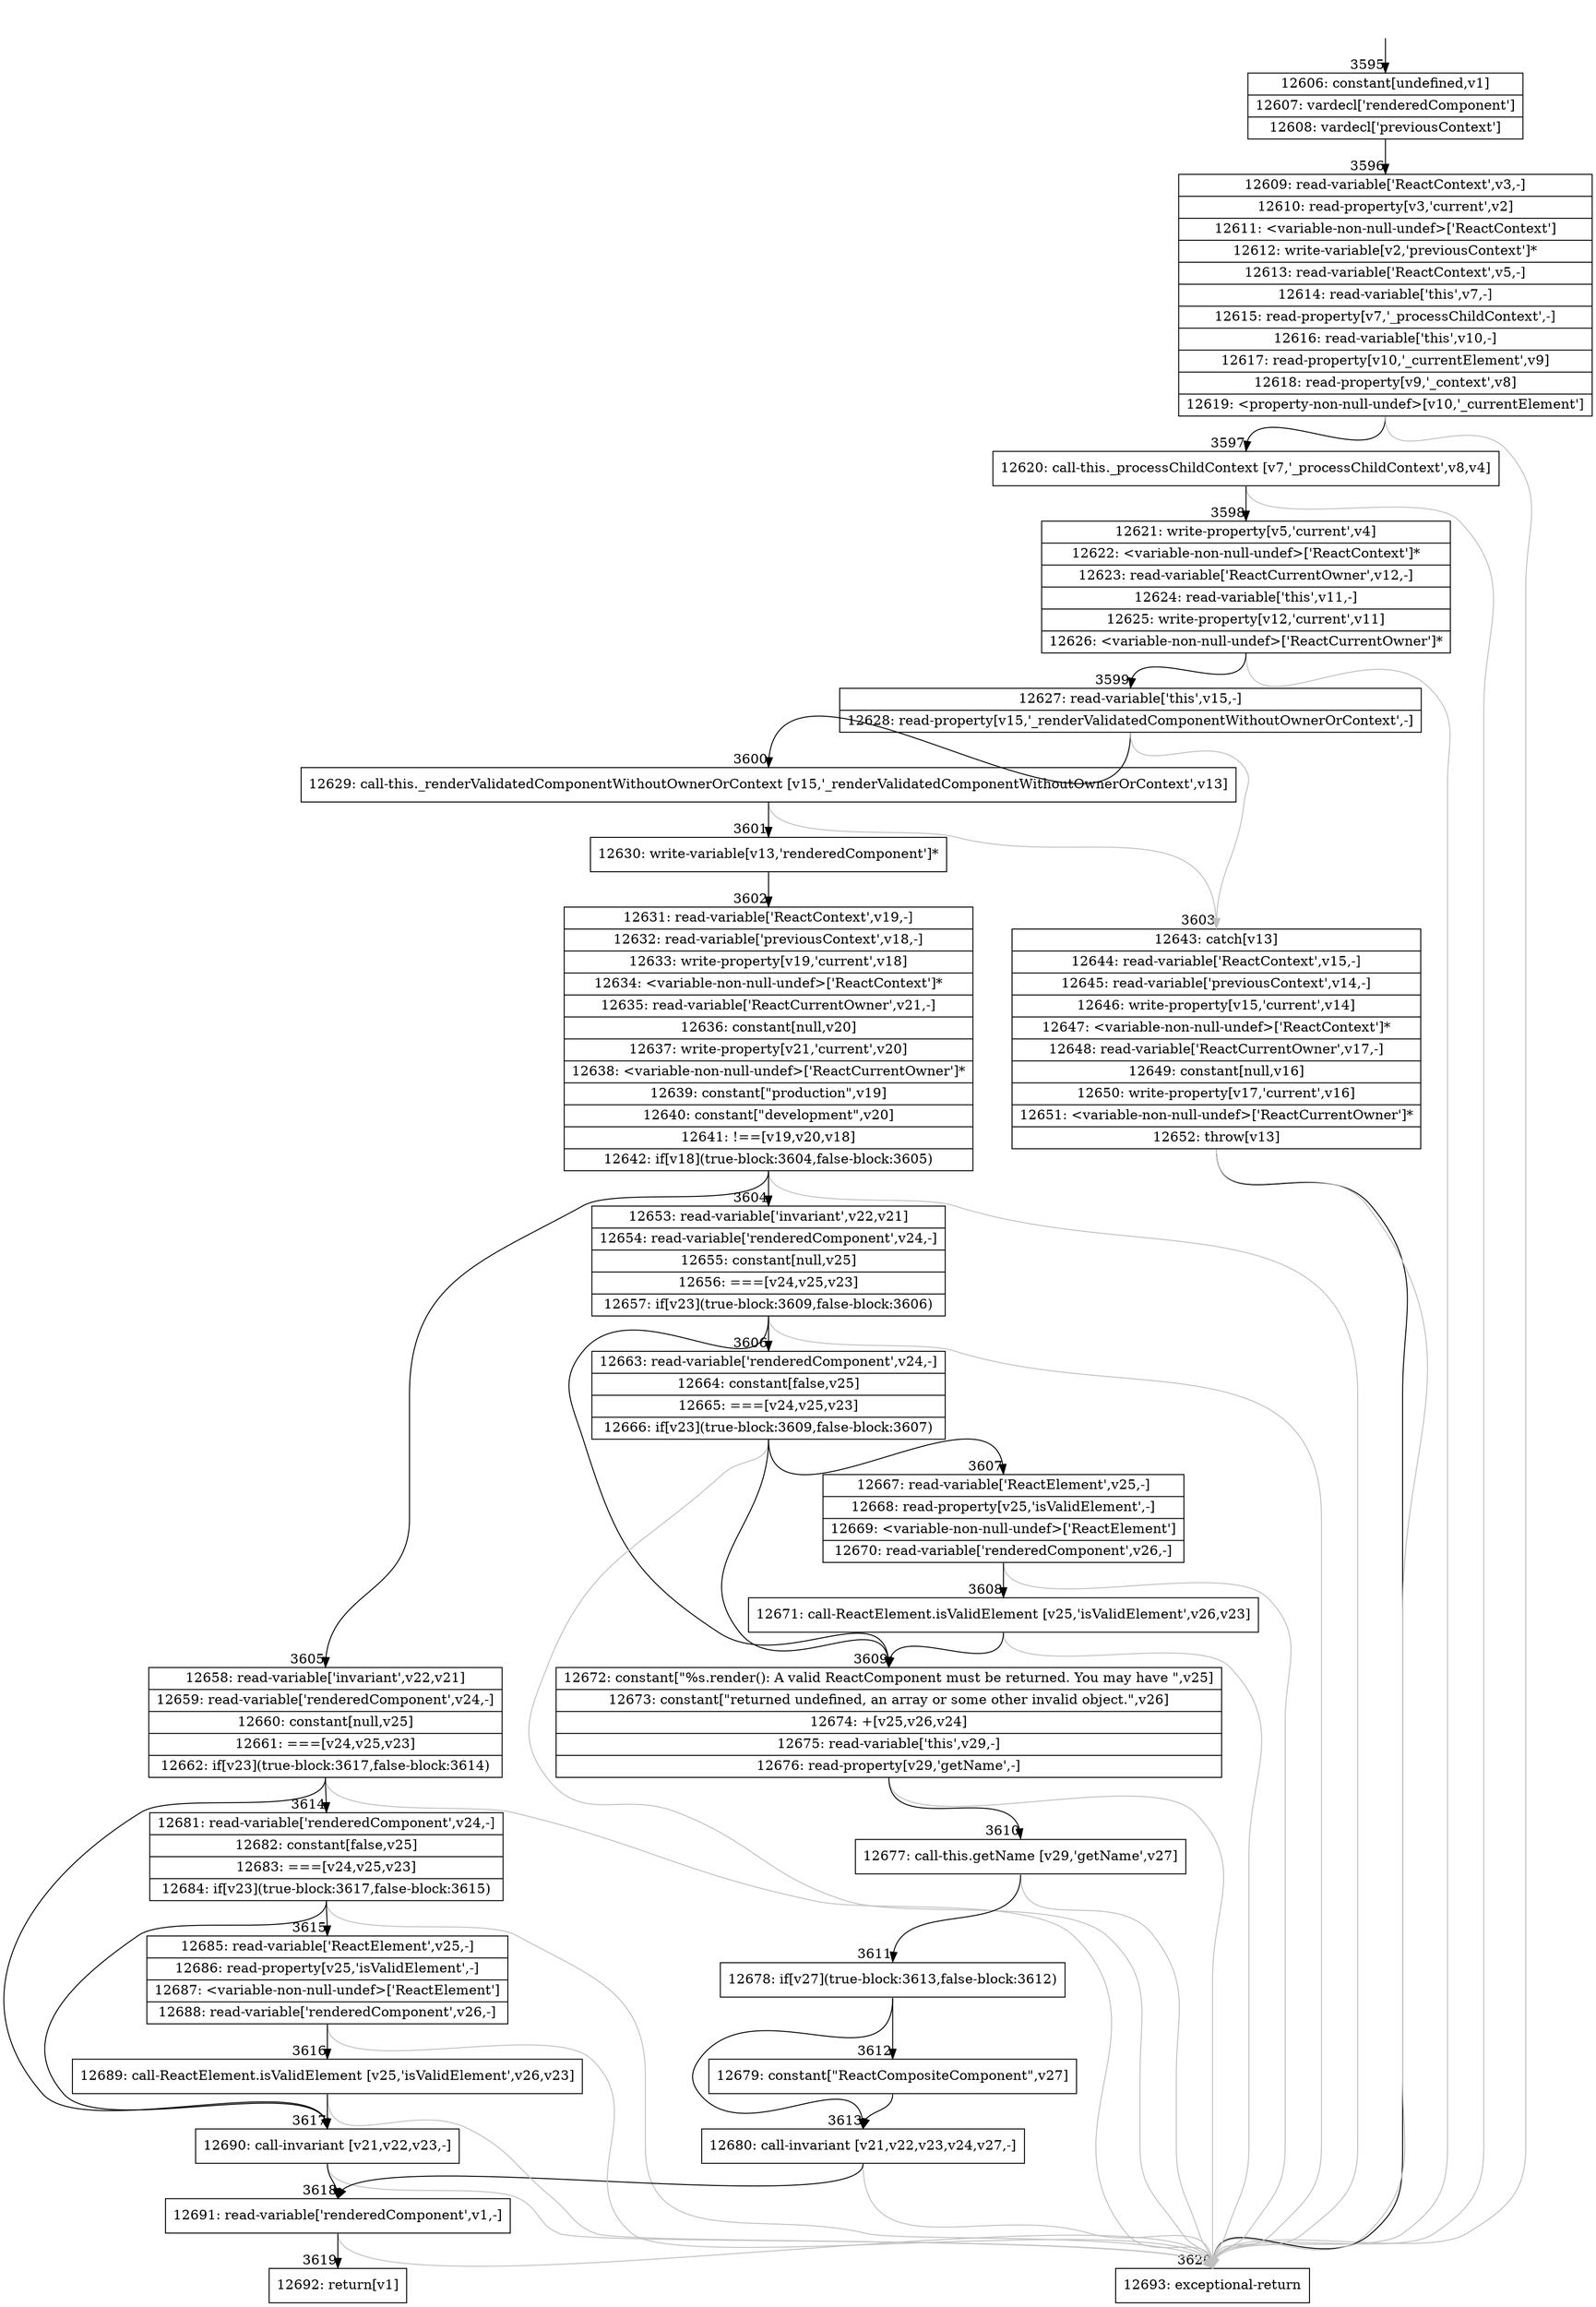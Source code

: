 digraph {
rankdir="TD"
BB_entry251[shape=none,label=""];
BB_entry251 -> BB3595 [tailport=s, headport=n, headlabel="    3595"]
BB3595 [shape=record label="{12606: constant[undefined,v1]|12607: vardecl['renderedComponent']|12608: vardecl['previousContext']}" ] 
BB3595 -> BB3596 [tailport=s, headport=n, headlabel="      3596"]
BB3596 [shape=record label="{12609: read-variable['ReactContext',v3,-]|12610: read-property[v3,'current',v2]|12611: \<variable-non-null-undef\>['ReactContext']|12612: write-variable[v2,'previousContext']*|12613: read-variable['ReactContext',v5,-]|12614: read-variable['this',v7,-]|12615: read-property[v7,'_processChildContext',-]|12616: read-variable['this',v10,-]|12617: read-property[v10,'_currentElement',v9]|12618: read-property[v9,'_context',v8]|12619: \<property-non-null-undef\>[v10,'_currentElement']}" ] 
BB3596 -> BB3597 [tailport=s, headport=n, headlabel="      3597"]
BB3596 -> BB3620 [tailport=s, headport=n, color=gray, headlabel="      3620"]
BB3597 [shape=record label="{12620: call-this._processChildContext [v7,'_processChildContext',v8,v4]}" ] 
BB3597 -> BB3598 [tailport=s, headport=n, headlabel="      3598"]
BB3597 -> BB3620 [tailport=s, headport=n, color=gray]
BB3598 [shape=record label="{12621: write-property[v5,'current',v4]|12622: \<variable-non-null-undef\>['ReactContext']*|12623: read-variable['ReactCurrentOwner',v12,-]|12624: read-variable['this',v11,-]|12625: write-property[v12,'current',v11]|12626: \<variable-non-null-undef\>['ReactCurrentOwner']*}" ] 
BB3598 -> BB3599 [tailport=s, headport=n, headlabel="      3599"]
BB3598 -> BB3620 [tailport=s, headport=n, color=gray]
BB3599 [shape=record label="{12627: read-variable['this',v15,-]|12628: read-property[v15,'_renderValidatedComponentWithoutOwnerOrContext',-]}" ] 
BB3599 -> BB3600 [tailport=s, headport=n, headlabel="      3600"]
BB3599 -> BB3603 [tailport=s, headport=n, color=gray, headlabel="      3603"]
BB3600 [shape=record label="{12629: call-this._renderValidatedComponentWithoutOwnerOrContext [v15,'_renderValidatedComponentWithoutOwnerOrContext',v13]}" ] 
BB3600 -> BB3601 [tailport=s, headport=n, headlabel="      3601"]
BB3600 -> BB3603 [tailport=s, headport=n, color=gray]
BB3601 [shape=record label="{12630: write-variable[v13,'renderedComponent']*}" ] 
BB3601 -> BB3602 [tailport=s, headport=n, headlabel="      3602"]
BB3602 [shape=record label="{12631: read-variable['ReactContext',v19,-]|12632: read-variable['previousContext',v18,-]|12633: write-property[v19,'current',v18]|12634: \<variable-non-null-undef\>['ReactContext']*|12635: read-variable['ReactCurrentOwner',v21,-]|12636: constant[null,v20]|12637: write-property[v21,'current',v20]|12638: \<variable-non-null-undef\>['ReactCurrentOwner']*|12639: constant[\"production\",v19]|12640: constant[\"development\",v20]|12641: !==[v19,v20,v18]|12642: if[v18](true-block:3604,false-block:3605)}" ] 
BB3602 -> BB3604 [tailport=s, headport=n, headlabel="      3604"]
BB3602 -> BB3605 [tailport=s, headport=n, headlabel="      3605"]
BB3602 -> BB3620 [tailport=s, headport=n, color=gray]
BB3603 [shape=record label="{12643: catch[v13]|12644: read-variable['ReactContext',v15,-]|12645: read-variable['previousContext',v14,-]|12646: write-property[v15,'current',v14]|12647: \<variable-non-null-undef\>['ReactContext']*|12648: read-variable['ReactCurrentOwner',v17,-]|12649: constant[null,v16]|12650: write-property[v17,'current',v16]|12651: \<variable-non-null-undef\>['ReactCurrentOwner']*|12652: throw[v13]}" ] 
BB3603 -> BB3620 [tailport=s, headport=n]
BB3603 -> BB3620 [tailport=s, headport=n, color=gray]
BB3604 [shape=record label="{12653: read-variable['invariant',v22,v21]|12654: read-variable['renderedComponent',v24,-]|12655: constant[null,v25]|12656: ===[v24,v25,v23]|12657: if[v23](true-block:3609,false-block:3606)}" ] 
BB3604 -> BB3609 [tailport=s, headport=n, headlabel="      3609"]
BB3604 -> BB3606 [tailport=s, headport=n, headlabel="      3606"]
BB3604 -> BB3620 [tailport=s, headport=n, color=gray]
BB3605 [shape=record label="{12658: read-variable['invariant',v22,v21]|12659: read-variable['renderedComponent',v24,-]|12660: constant[null,v25]|12661: ===[v24,v25,v23]|12662: if[v23](true-block:3617,false-block:3614)}" ] 
BB3605 -> BB3617 [tailport=s, headport=n, headlabel="      3617"]
BB3605 -> BB3614 [tailport=s, headport=n, headlabel="      3614"]
BB3605 -> BB3620 [tailport=s, headport=n, color=gray]
BB3606 [shape=record label="{12663: read-variable['renderedComponent',v24,-]|12664: constant[false,v25]|12665: ===[v24,v25,v23]|12666: if[v23](true-block:3609,false-block:3607)}" ] 
BB3606 -> BB3609 [tailport=s, headport=n]
BB3606 -> BB3607 [tailport=s, headport=n, headlabel="      3607"]
BB3606 -> BB3620 [tailport=s, headport=n, color=gray]
BB3607 [shape=record label="{12667: read-variable['ReactElement',v25,-]|12668: read-property[v25,'isValidElement',-]|12669: \<variable-non-null-undef\>['ReactElement']|12670: read-variable['renderedComponent',v26,-]}" ] 
BB3607 -> BB3608 [tailport=s, headport=n, headlabel="      3608"]
BB3607 -> BB3620 [tailport=s, headport=n, color=gray]
BB3608 [shape=record label="{12671: call-ReactElement.isValidElement [v25,'isValidElement',v26,v23]}" ] 
BB3608 -> BB3609 [tailport=s, headport=n]
BB3608 -> BB3620 [tailport=s, headport=n, color=gray]
BB3609 [shape=record label="{12672: constant[\"%s.render(): A valid ReactComponent must be returned. You may have \",v25]|12673: constant[\"returned undefined, an array or some other invalid object.\",v26]|12674: +[v25,v26,v24]|12675: read-variable['this',v29,-]|12676: read-property[v29,'getName',-]}" ] 
BB3609 -> BB3610 [tailport=s, headport=n, headlabel="      3610"]
BB3609 -> BB3620 [tailport=s, headport=n, color=gray]
BB3610 [shape=record label="{12677: call-this.getName [v29,'getName',v27]}" ] 
BB3610 -> BB3611 [tailport=s, headport=n, headlabel="      3611"]
BB3610 -> BB3620 [tailport=s, headport=n, color=gray]
BB3611 [shape=record label="{12678: if[v27](true-block:3613,false-block:3612)}" ] 
BB3611 -> BB3613 [tailport=s, headport=n, headlabel="      3613"]
BB3611 -> BB3612 [tailport=s, headport=n, headlabel="      3612"]
BB3612 [shape=record label="{12679: constant[\"ReactCompositeComponent\",v27]}" ] 
BB3612 -> BB3613 [tailport=s, headport=n]
BB3613 [shape=record label="{12680: call-invariant [v21,v22,v23,v24,v27,-]}" ] 
BB3613 -> BB3618 [tailport=s, headport=n, headlabel="      3618"]
BB3613 -> BB3620 [tailport=s, headport=n, color=gray]
BB3614 [shape=record label="{12681: read-variable['renderedComponent',v24,-]|12682: constant[false,v25]|12683: ===[v24,v25,v23]|12684: if[v23](true-block:3617,false-block:3615)}" ] 
BB3614 -> BB3617 [tailport=s, headport=n]
BB3614 -> BB3615 [tailport=s, headport=n, headlabel="      3615"]
BB3614 -> BB3620 [tailport=s, headport=n, color=gray]
BB3615 [shape=record label="{12685: read-variable['ReactElement',v25,-]|12686: read-property[v25,'isValidElement',-]|12687: \<variable-non-null-undef\>['ReactElement']|12688: read-variable['renderedComponent',v26,-]}" ] 
BB3615 -> BB3616 [tailport=s, headport=n, headlabel="      3616"]
BB3615 -> BB3620 [tailport=s, headport=n, color=gray]
BB3616 [shape=record label="{12689: call-ReactElement.isValidElement [v25,'isValidElement',v26,v23]}" ] 
BB3616 -> BB3617 [tailport=s, headport=n]
BB3616 -> BB3620 [tailport=s, headport=n, color=gray]
BB3617 [shape=record label="{12690: call-invariant [v21,v22,v23,-]}" ] 
BB3617 -> BB3618 [tailport=s, headport=n]
BB3617 -> BB3620 [tailport=s, headport=n, color=gray]
BB3618 [shape=record label="{12691: read-variable['renderedComponent',v1,-]}" ] 
BB3618 -> BB3619 [tailport=s, headport=n, headlabel="      3619"]
BB3618 -> BB3620 [tailport=s, headport=n, color=gray]
BB3619 [shape=record label="{12692: return[v1]}" ] 
BB3620 [shape=record label="{12693: exceptional-return}" ] 
//#$~ 6984
}
